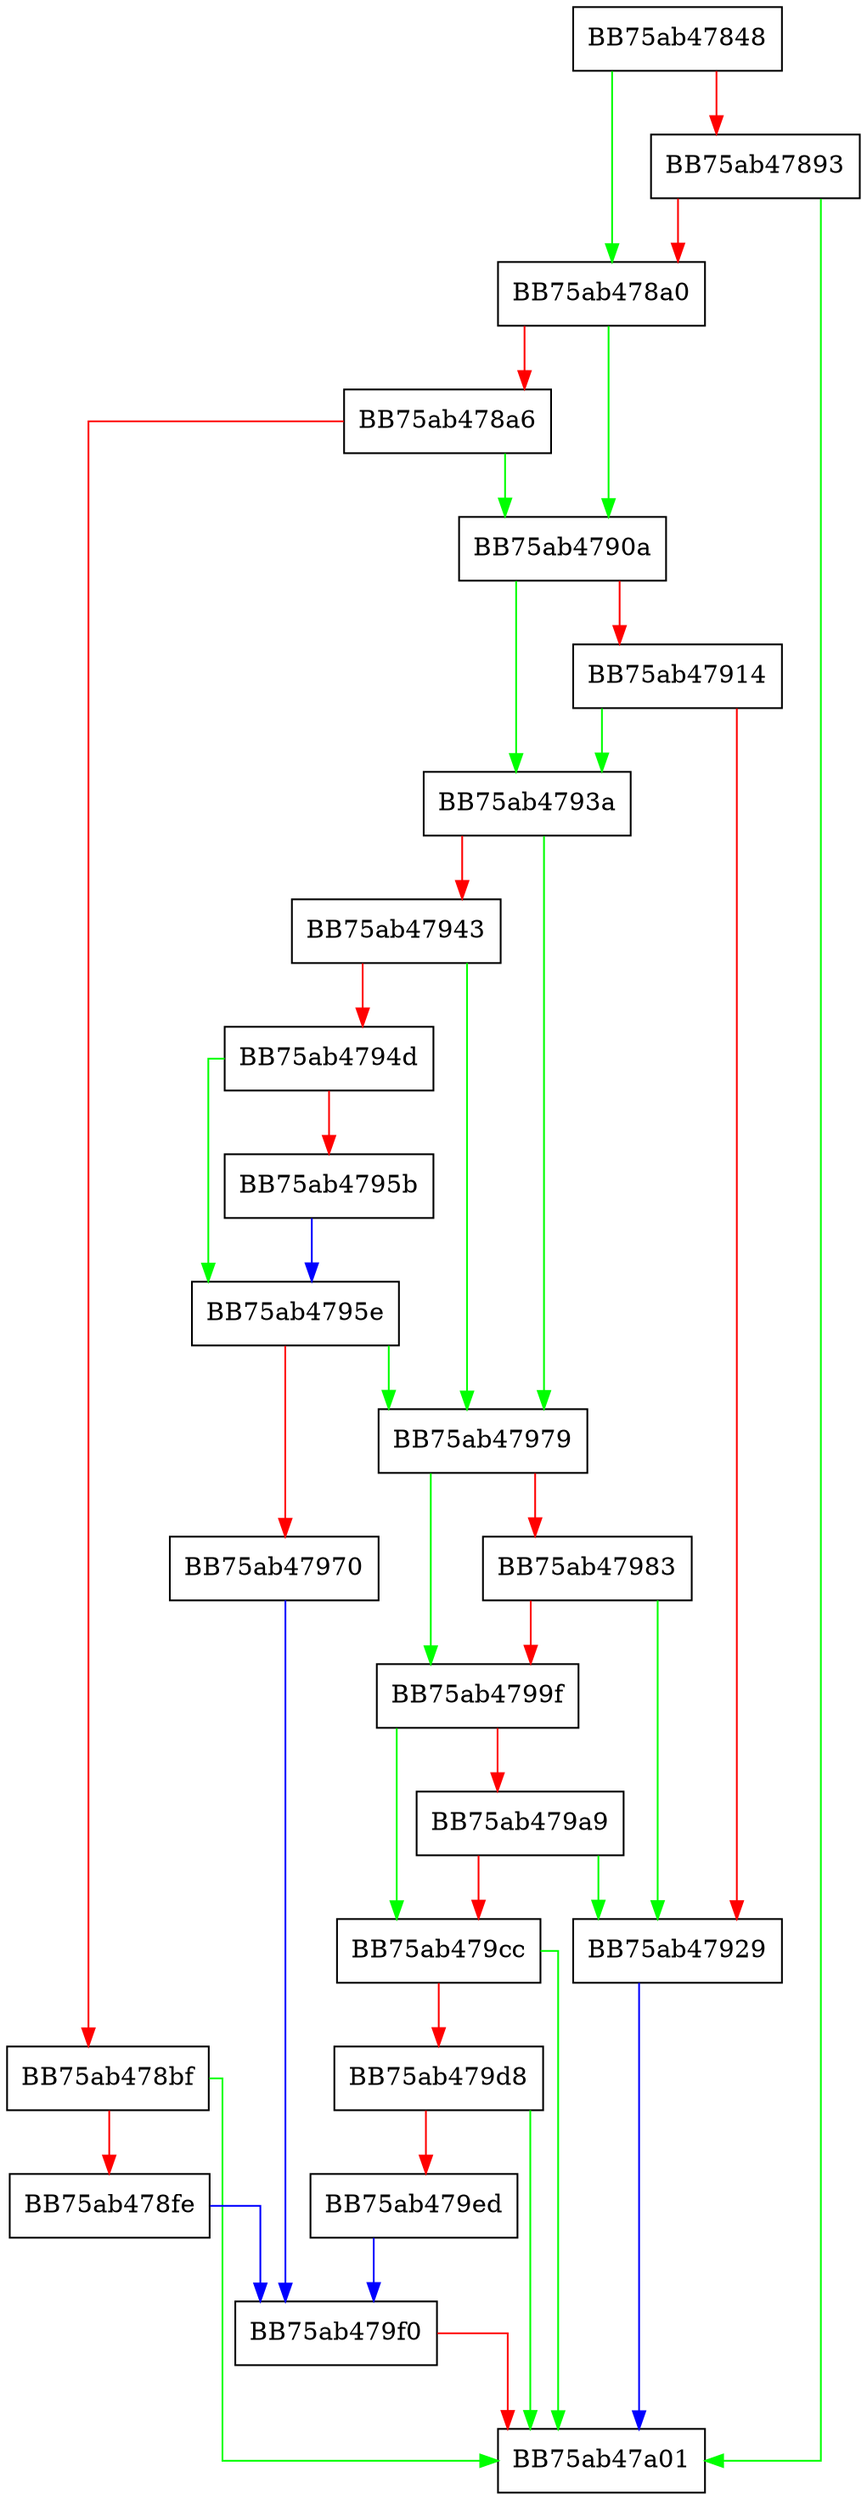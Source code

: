 digraph GetTokenizationInfo {
  node [shape="box"];
  graph [splines=ortho];
  BB75ab47848 -> BB75ab478a0 [color="green"];
  BB75ab47848 -> BB75ab47893 [color="red"];
  BB75ab47893 -> BB75ab47a01 [color="green"];
  BB75ab47893 -> BB75ab478a0 [color="red"];
  BB75ab478a0 -> BB75ab4790a [color="green"];
  BB75ab478a0 -> BB75ab478a6 [color="red"];
  BB75ab478a6 -> BB75ab4790a [color="green"];
  BB75ab478a6 -> BB75ab478bf [color="red"];
  BB75ab478bf -> BB75ab47a01 [color="green"];
  BB75ab478bf -> BB75ab478fe [color="red"];
  BB75ab478fe -> BB75ab479f0 [color="blue"];
  BB75ab4790a -> BB75ab4793a [color="green"];
  BB75ab4790a -> BB75ab47914 [color="red"];
  BB75ab47914 -> BB75ab4793a [color="green"];
  BB75ab47914 -> BB75ab47929 [color="red"];
  BB75ab47929 -> BB75ab47a01 [color="blue"];
  BB75ab4793a -> BB75ab47979 [color="green"];
  BB75ab4793a -> BB75ab47943 [color="red"];
  BB75ab47943 -> BB75ab47979 [color="green"];
  BB75ab47943 -> BB75ab4794d [color="red"];
  BB75ab4794d -> BB75ab4795e [color="green"];
  BB75ab4794d -> BB75ab4795b [color="red"];
  BB75ab4795b -> BB75ab4795e [color="blue"];
  BB75ab4795e -> BB75ab47979 [color="green"];
  BB75ab4795e -> BB75ab47970 [color="red"];
  BB75ab47970 -> BB75ab479f0 [color="blue"];
  BB75ab47979 -> BB75ab4799f [color="green"];
  BB75ab47979 -> BB75ab47983 [color="red"];
  BB75ab47983 -> BB75ab47929 [color="green"];
  BB75ab47983 -> BB75ab4799f [color="red"];
  BB75ab4799f -> BB75ab479cc [color="green"];
  BB75ab4799f -> BB75ab479a9 [color="red"];
  BB75ab479a9 -> BB75ab47929 [color="green"];
  BB75ab479a9 -> BB75ab479cc [color="red"];
  BB75ab479cc -> BB75ab47a01 [color="green"];
  BB75ab479cc -> BB75ab479d8 [color="red"];
  BB75ab479d8 -> BB75ab47a01 [color="green"];
  BB75ab479d8 -> BB75ab479ed [color="red"];
  BB75ab479ed -> BB75ab479f0 [color="blue"];
  BB75ab479f0 -> BB75ab47a01 [color="red"];
}